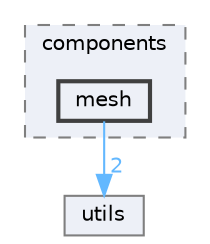 digraph "src/components/mesh"
{
 // LATEX_PDF_SIZE
  bgcolor="transparent";
  edge [fontname=Helvetica,fontsize=10,labelfontname=Helvetica,labelfontsize=10];
  node [fontname=Helvetica,fontsize=10,shape=box,height=0.2,width=0.4];
  compound=true
  subgraph clusterdir_3c4c7c1a85608ccd561c026bec818e51 {
    graph [ bgcolor="#edf0f7", pencolor="grey50", label="components", fontname=Helvetica,fontsize=10 style="filled,dashed", URL="dir_3c4c7c1a85608ccd561c026bec818e51.html",tooltip=""]
  dir_c4bda7cd3069d02890e2fa140add7f58 [label="mesh", fillcolor="#edf0f7", color="grey25", style="filled,bold", URL="dir_c4bda7cd3069d02890e2fa140add7f58.html",tooltip=""];
  }
  dir_313caf1132e152dd9b58bea13a4052ca [label="utils", fillcolor="#edf0f7", color="grey50", style="filled", URL="dir_313caf1132e152dd9b58bea13a4052ca.html",tooltip=""];
  dir_c4bda7cd3069d02890e2fa140add7f58->dir_313caf1132e152dd9b58bea13a4052ca [headlabel="2", labeldistance=1.5 headhref="dir_000007_000013.html" color="steelblue1" fontcolor="steelblue1"];
}

